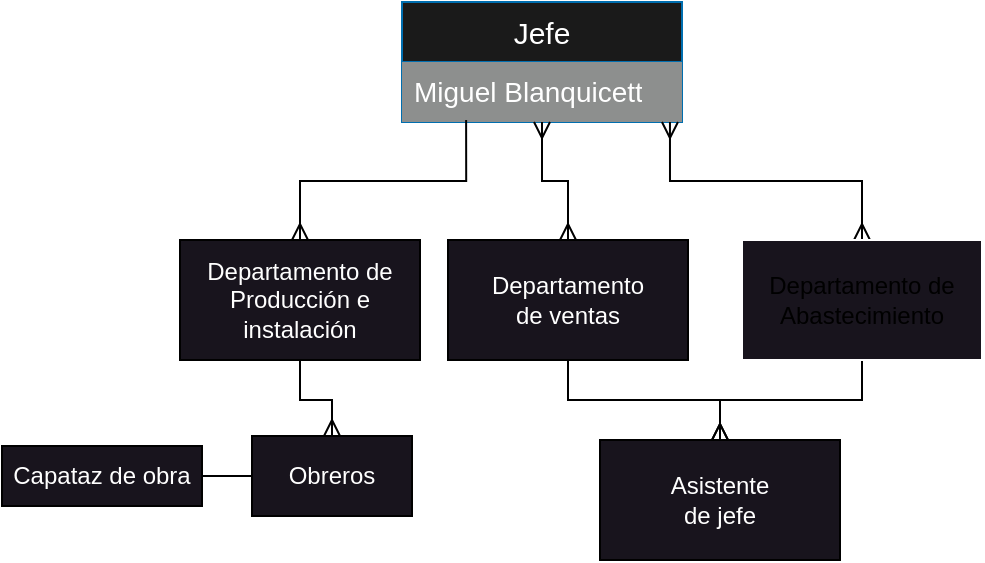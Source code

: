 <mxfile version="21.4.0" type="github">
  <diagram id="R2lEEEUBdFMjLlhIrx00" name="Page-1">
    <mxGraphModel dx="794" dy="386" grid="1" gridSize="10" guides="1" tooltips="1" connect="1" arrows="1" fold="1" page="1" pageScale="1" pageWidth="850" pageHeight="1100" math="0" shadow="0" extFonts="Permanent Marker^https://fonts.googleapis.com/css?family=Permanent+Marker">
      <root>
        <mxCell id="0" />
        <mxCell id="1" parent="0" />
        <mxCell id="fd2rfv2mPa3jeMTykctJ-2" value="&lt;font style=&quot;font-size: 15px;&quot;&gt;Jefe&lt;/font&gt;" style="swimlane;fontStyle=0;childLayout=stackLayout;horizontal=1;startSize=30;horizontalStack=0;resizeParent=1;resizeParentMax=0;resizeLast=0;collapsible=1;marginBottom=0;whiteSpace=wrap;html=1;fillColor=#1A1A1A;fontColor=#FFFFFF;strokeColor=#006EAF;" vertex="1" parent="1">
          <mxGeometry x="408" y="201" width="140" height="60" as="geometry">
            <mxRectangle x="394" y="190" width="90" height="30" as="alternateBounds" />
          </mxGeometry>
        </mxCell>
        <mxCell id="fd2rfv2mPa3jeMTykctJ-3" value="Miguel Blanquicett" style="text;strokeColor=none;fillColor=#8D8F8E;align=left;verticalAlign=middle;spacingLeft=4;spacingRight=4;overflow=hidden;points=[[0,0.5],[1,0.5]];portConstraint=eastwest;rotatable=0;whiteSpace=wrap;html=1;fontSize=14;fontColor=#FFFFFF;" vertex="1" parent="fd2rfv2mPa3jeMTykctJ-2">
          <mxGeometry y="30" width="140" height="30" as="geometry" />
        </mxCell>
        <mxCell id="fd2rfv2mPa3jeMTykctJ-8" value="Capataz de obra" style="rounded=0;whiteSpace=wrap;html=1;fontColor=#FFFFFF;fillColor=#18141D;" vertex="1" parent="1">
          <mxGeometry x="208" y="423" width="100" height="30" as="geometry" />
        </mxCell>
        <mxCell id="fd2rfv2mPa3jeMTykctJ-40" style="edgeStyle=orthogonalEdgeStyle;rounded=0;orthogonalLoop=1;jettySize=auto;html=1;entryX=1;entryY=0.5;entryDx=0;entryDy=0;endArrow=none;endFill=0;" edge="1" parent="1" source="fd2rfv2mPa3jeMTykctJ-12" target="fd2rfv2mPa3jeMTykctJ-8">
          <mxGeometry relative="1" as="geometry" />
        </mxCell>
        <mxCell id="fd2rfv2mPa3jeMTykctJ-12" value="Obreros" style="whiteSpace=wrap;html=1;rounded=0;fontColor=#FFFFFF;fillColor=#18141D;" vertex="1" parent="1">
          <mxGeometry x="333" y="418" width="80" height="40" as="geometry" />
        </mxCell>
        <mxCell id="fd2rfv2mPa3jeMTykctJ-39" style="edgeStyle=orthogonalEdgeStyle;rounded=0;orthogonalLoop=1;jettySize=auto;html=1;entryX=0.5;entryY=0;entryDx=0;entryDy=0;endArrow=ERmany;endFill=0;" edge="1" parent="1" source="fd2rfv2mPa3jeMTykctJ-18" target="fd2rfv2mPa3jeMTykctJ-12">
          <mxGeometry relative="1" as="geometry" />
        </mxCell>
        <mxCell id="fd2rfv2mPa3jeMTykctJ-46" style="edgeStyle=orthogonalEdgeStyle;rounded=0;orthogonalLoop=1;jettySize=auto;html=1;entryX=0.229;entryY=0.967;entryDx=0;entryDy=0;entryPerimeter=0;endArrow=none;endFill=0;startArrow=ERmany;startFill=0;" edge="1" parent="1" source="fd2rfv2mPa3jeMTykctJ-18" target="fd2rfv2mPa3jeMTykctJ-3">
          <mxGeometry relative="1" as="geometry" />
        </mxCell>
        <mxCell id="fd2rfv2mPa3jeMTykctJ-18" value="Departamento de Producción e instalación" style="whiteSpace=wrap;html=1;rounded=0;fillColor=#18141D;fontColor=#FFFFFF;" vertex="1" parent="1">
          <mxGeometry x="297" y="320" width="120" height="60" as="geometry" />
        </mxCell>
        <mxCell id="fd2rfv2mPa3jeMTykctJ-24" value="&lt;div&gt;Asistente&lt;/div&gt;&lt;div&gt;de jefe&lt;br&gt;&lt;/div&gt;" style="rounded=0;whiteSpace=wrap;html=1;fontColor=#FFFFFF;fillColor=#18141D;" vertex="1" parent="1">
          <mxGeometry x="507" y="420" width="120" height="60" as="geometry" />
        </mxCell>
        <mxCell id="fd2rfv2mPa3jeMTykctJ-32" style="edgeStyle=orthogonalEdgeStyle;rounded=0;orthogonalLoop=1;jettySize=auto;html=1;endArrow=ERmany;endFill=0;" edge="1" parent="1" source="fd2rfv2mPa3jeMTykctJ-27" target="fd2rfv2mPa3jeMTykctJ-24">
          <mxGeometry relative="1" as="geometry" />
        </mxCell>
        <mxCell id="fd2rfv2mPa3jeMTykctJ-44" style="edgeStyle=orthogonalEdgeStyle;rounded=0;orthogonalLoop=1;jettySize=auto;html=1;entryX=0.5;entryY=1;entryDx=0;entryDy=0;startArrow=ERmany;startFill=0;endArrow=ERmany;endFill=0;" edge="1" parent="1" source="fd2rfv2mPa3jeMTykctJ-27" target="fd2rfv2mPa3jeMTykctJ-2">
          <mxGeometry relative="1" as="geometry" />
        </mxCell>
        <mxCell id="fd2rfv2mPa3jeMTykctJ-27" value="&lt;div&gt;Departamento&lt;/div&gt;&lt;div&gt;de ventas&lt;/div&gt;" style="rounded=0;whiteSpace=wrap;html=1;fontColor=#FFFFFF;fillColor=#18141D;" vertex="1" parent="1">
          <mxGeometry x="431" y="320" width="120" height="60" as="geometry" />
        </mxCell>
        <mxCell id="fd2rfv2mPa3jeMTykctJ-42" style="edgeStyle=orthogonalEdgeStyle;rounded=0;orthogonalLoop=1;jettySize=auto;html=1;entryX=0.5;entryY=0;entryDx=0;entryDy=0;endArrow=ERmany;endFill=0;" edge="1" parent="1" source="fd2rfv2mPa3jeMTykctJ-33" target="fd2rfv2mPa3jeMTykctJ-24">
          <mxGeometry relative="1" as="geometry" />
        </mxCell>
        <mxCell id="fd2rfv2mPa3jeMTykctJ-47" style="edgeStyle=orthogonalEdgeStyle;rounded=0;orthogonalLoop=1;jettySize=auto;html=1;entryX=0.957;entryY=1;entryDx=0;entryDy=0;entryPerimeter=0;endArrow=ERmany;endFill=0;startArrow=ERmany;startFill=0;" edge="1" parent="1" source="fd2rfv2mPa3jeMTykctJ-33" target="fd2rfv2mPa3jeMTykctJ-3">
          <mxGeometry relative="1" as="geometry" />
        </mxCell>
        <mxCell id="fd2rfv2mPa3jeMTykctJ-33" value="Departamento de Abastecimiento" style="rounded=0;whiteSpace=wrap;html=1;fillColor=#18141D;strokeColor=#FFFFFF;" vertex="1" parent="1">
          <mxGeometry x="578" y="320" width="120" height="60" as="geometry" />
        </mxCell>
      </root>
    </mxGraphModel>
  </diagram>
</mxfile>
